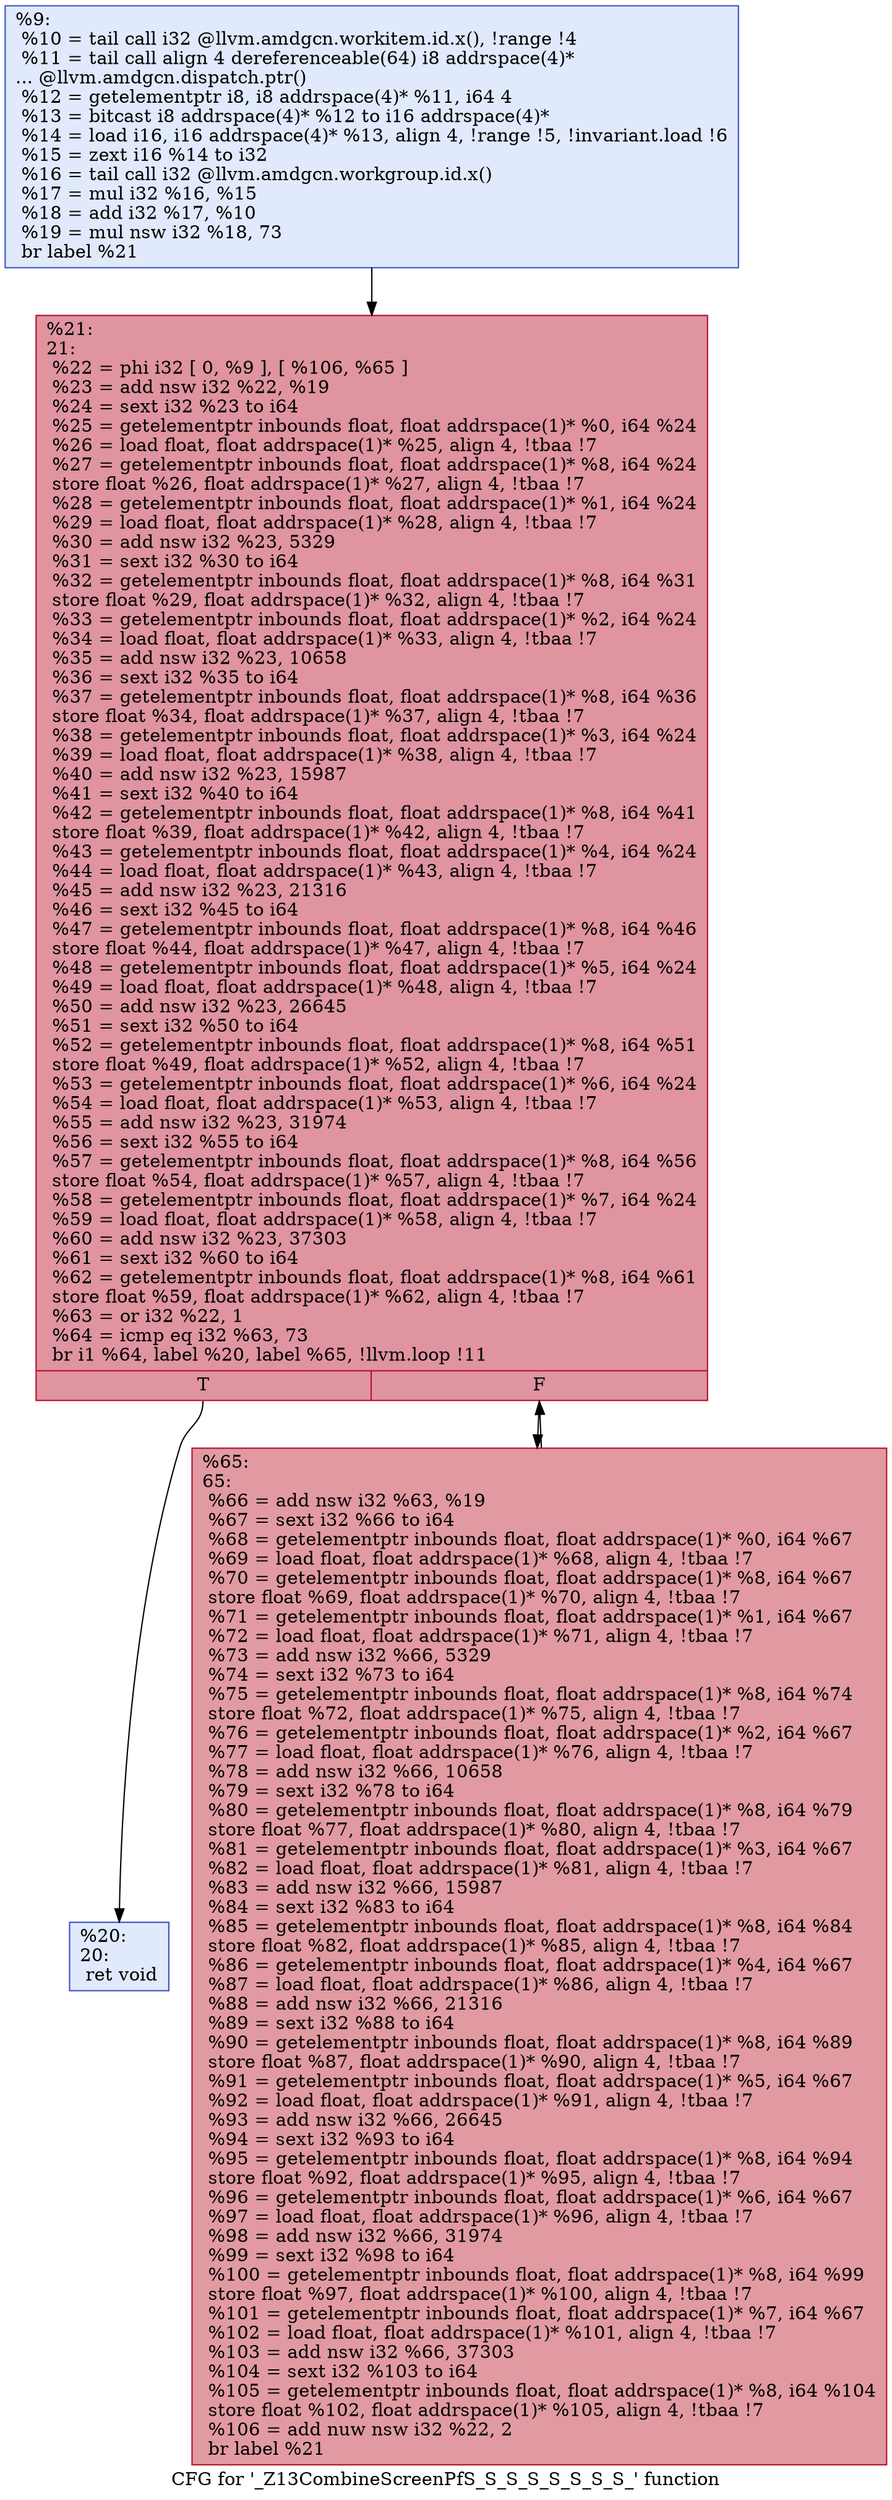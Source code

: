 digraph "CFG for '_Z13CombineScreenPfS_S_S_S_S_S_S_S_' function" {
	label="CFG for '_Z13CombineScreenPfS_S_S_S_S_S_S_S_' function";

	Node0x4ae2b10 [shape=record,color="#3d50c3ff", style=filled, fillcolor="#b9d0f970",label="{%9:\l  %10 = tail call i32 @llvm.amdgcn.workitem.id.x(), !range !4\l  %11 = tail call align 4 dereferenceable(64) i8 addrspace(4)*\l... @llvm.amdgcn.dispatch.ptr()\l  %12 = getelementptr i8, i8 addrspace(4)* %11, i64 4\l  %13 = bitcast i8 addrspace(4)* %12 to i16 addrspace(4)*\l  %14 = load i16, i16 addrspace(4)* %13, align 4, !range !5, !invariant.load !6\l  %15 = zext i16 %14 to i32\l  %16 = tail call i32 @llvm.amdgcn.workgroup.id.x()\l  %17 = mul i32 %16, %15\l  %18 = add i32 %17, %10\l  %19 = mul nsw i32 %18, 73\l  br label %21\l}"];
	Node0x4ae2b10 -> Node0x4ae5570;
	Node0x4ae5670 [shape=record,color="#3d50c3ff", style=filled, fillcolor="#b9d0f970",label="{%20:\l20:                                               \l  ret void\l}"];
	Node0x4ae5570 [shape=record,color="#b70d28ff", style=filled, fillcolor="#b70d2870",label="{%21:\l21:                                               \l  %22 = phi i32 [ 0, %9 ], [ %106, %65 ]\l  %23 = add nsw i32 %22, %19\l  %24 = sext i32 %23 to i64\l  %25 = getelementptr inbounds float, float addrspace(1)* %0, i64 %24\l  %26 = load float, float addrspace(1)* %25, align 4, !tbaa !7\l  %27 = getelementptr inbounds float, float addrspace(1)* %8, i64 %24\l  store float %26, float addrspace(1)* %27, align 4, !tbaa !7\l  %28 = getelementptr inbounds float, float addrspace(1)* %1, i64 %24\l  %29 = load float, float addrspace(1)* %28, align 4, !tbaa !7\l  %30 = add nsw i32 %23, 5329\l  %31 = sext i32 %30 to i64\l  %32 = getelementptr inbounds float, float addrspace(1)* %8, i64 %31\l  store float %29, float addrspace(1)* %32, align 4, !tbaa !7\l  %33 = getelementptr inbounds float, float addrspace(1)* %2, i64 %24\l  %34 = load float, float addrspace(1)* %33, align 4, !tbaa !7\l  %35 = add nsw i32 %23, 10658\l  %36 = sext i32 %35 to i64\l  %37 = getelementptr inbounds float, float addrspace(1)* %8, i64 %36\l  store float %34, float addrspace(1)* %37, align 4, !tbaa !7\l  %38 = getelementptr inbounds float, float addrspace(1)* %3, i64 %24\l  %39 = load float, float addrspace(1)* %38, align 4, !tbaa !7\l  %40 = add nsw i32 %23, 15987\l  %41 = sext i32 %40 to i64\l  %42 = getelementptr inbounds float, float addrspace(1)* %8, i64 %41\l  store float %39, float addrspace(1)* %42, align 4, !tbaa !7\l  %43 = getelementptr inbounds float, float addrspace(1)* %4, i64 %24\l  %44 = load float, float addrspace(1)* %43, align 4, !tbaa !7\l  %45 = add nsw i32 %23, 21316\l  %46 = sext i32 %45 to i64\l  %47 = getelementptr inbounds float, float addrspace(1)* %8, i64 %46\l  store float %44, float addrspace(1)* %47, align 4, !tbaa !7\l  %48 = getelementptr inbounds float, float addrspace(1)* %5, i64 %24\l  %49 = load float, float addrspace(1)* %48, align 4, !tbaa !7\l  %50 = add nsw i32 %23, 26645\l  %51 = sext i32 %50 to i64\l  %52 = getelementptr inbounds float, float addrspace(1)* %8, i64 %51\l  store float %49, float addrspace(1)* %52, align 4, !tbaa !7\l  %53 = getelementptr inbounds float, float addrspace(1)* %6, i64 %24\l  %54 = load float, float addrspace(1)* %53, align 4, !tbaa !7\l  %55 = add nsw i32 %23, 31974\l  %56 = sext i32 %55 to i64\l  %57 = getelementptr inbounds float, float addrspace(1)* %8, i64 %56\l  store float %54, float addrspace(1)* %57, align 4, !tbaa !7\l  %58 = getelementptr inbounds float, float addrspace(1)* %7, i64 %24\l  %59 = load float, float addrspace(1)* %58, align 4, !tbaa !7\l  %60 = add nsw i32 %23, 37303\l  %61 = sext i32 %60 to i64\l  %62 = getelementptr inbounds float, float addrspace(1)* %8, i64 %61\l  store float %59, float addrspace(1)* %62, align 4, !tbaa !7\l  %63 = or i32 %22, 1\l  %64 = icmp eq i32 %63, 73\l  br i1 %64, label %20, label %65, !llvm.loop !11\l|{<s0>T|<s1>F}}"];
	Node0x4ae5570:s0 -> Node0x4ae5670;
	Node0x4ae5570:s1 -> Node0x4ae57b0;
	Node0x4ae57b0 [shape=record,color="#b70d28ff", style=filled, fillcolor="#bb1b2c70",label="{%65:\l65:                                               \l  %66 = add nsw i32 %63, %19\l  %67 = sext i32 %66 to i64\l  %68 = getelementptr inbounds float, float addrspace(1)* %0, i64 %67\l  %69 = load float, float addrspace(1)* %68, align 4, !tbaa !7\l  %70 = getelementptr inbounds float, float addrspace(1)* %8, i64 %67\l  store float %69, float addrspace(1)* %70, align 4, !tbaa !7\l  %71 = getelementptr inbounds float, float addrspace(1)* %1, i64 %67\l  %72 = load float, float addrspace(1)* %71, align 4, !tbaa !7\l  %73 = add nsw i32 %66, 5329\l  %74 = sext i32 %73 to i64\l  %75 = getelementptr inbounds float, float addrspace(1)* %8, i64 %74\l  store float %72, float addrspace(1)* %75, align 4, !tbaa !7\l  %76 = getelementptr inbounds float, float addrspace(1)* %2, i64 %67\l  %77 = load float, float addrspace(1)* %76, align 4, !tbaa !7\l  %78 = add nsw i32 %66, 10658\l  %79 = sext i32 %78 to i64\l  %80 = getelementptr inbounds float, float addrspace(1)* %8, i64 %79\l  store float %77, float addrspace(1)* %80, align 4, !tbaa !7\l  %81 = getelementptr inbounds float, float addrspace(1)* %3, i64 %67\l  %82 = load float, float addrspace(1)* %81, align 4, !tbaa !7\l  %83 = add nsw i32 %66, 15987\l  %84 = sext i32 %83 to i64\l  %85 = getelementptr inbounds float, float addrspace(1)* %8, i64 %84\l  store float %82, float addrspace(1)* %85, align 4, !tbaa !7\l  %86 = getelementptr inbounds float, float addrspace(1)* %4, i64 %67\l  %87 = load float, float addrspace(1)* %86, align 4, !tbaa !7\l  %88 = add nsw i32 %66, 21316\l  %89 = sext i32 %88 to i64\l  %90 = getelementptr inbounds float, float addrspace(1)* %8, i64 %89\l  store float %87, float addrspace(1)* %90, align 4, !tbaa !7\l  %91 = getelementptr inbounds float, float addrspace(1)* %5, i64 %67\l  %92 = load float, float addrspace(1)* %91, align 4, !tbaa !7\l  %93 = add nsw i32 %66, 26645\l  %94 = sext i32 %93 to i64\l  %95 = getelementptr inbounds float, float addrspace(1)* %8, i64 %94\l  store float %92, float addrspace(1)* %95, align 4, !tbaa !7\l  %96 = getelementptr inbounds float, float addrspace(1)* %6, i64 %67\l  %97 = load float, float addrspace(1)* %96, align 4, !tbaa !7\l  %98 = add nsw i32 %66, 31974\l  %99 = sext i32 %98 to i64\l  %100 = getelementptr inbounds float, float addrspace(1)* %8, i64 %99\l  store float %97, float addrspace(1)* %100, align 4, !tbaa !7\l  %101 = getelementptr inbounds float, float addrspace(1)* %7, i64 %67\l  %102 = load float, float addrspace(1)* %101, align 4, !tbaa !7\l  %103 = add nsw i32 %66, 37303\l  %104 = sext i32 %103 to i64\l  %105 = getelementptr inbounds float, float addrspace(1)* %8, i64 %104\l  store float %102, float addrspace(1)* %105, align 4, !tbaa !7\l  %106 = add nuw nsw i32 %22, 2\l  br label %21\l}"];
	Node0x4ae57b0 -> Node0x4ae5570;
}
